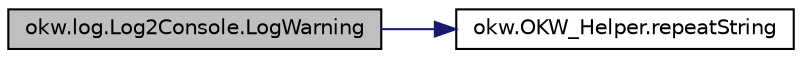 digraph "okw.log.Log2Console.LogWarning"
{
 // INTERACTIVE_SVG=YES
 // LATEX_PDF_SIZE
  edge [fontname="Helvetica",fontsize="10",labelfontname="Helvetica",labelfontsize="10"];
  node [fontname="Helvetica",fontsize="10",shape=record];
  rankdir="LR";
  Node226 [label="okw.log.Log2Console.LogWarning",height=0.2,width=0.4,color="black", fillcolor="grey75", style="filled", fontcolor="black",tooltip="LogWarning: Logs an error message to the result."];
  Node226 -> Node227 [color="midnightblue",fontsize="10",style="solid",fontname="Helvetica"];
  Node227 [label="okw.OKW_Helper.repeatString",height=0.2,width=0.4,color="black", fillcolor="white", style="filled",URL="$classokw_1_1_o_k_w___helper.html#ab5e676787808ed174e603c1e3bfcd176",tooltip=" "];
}
